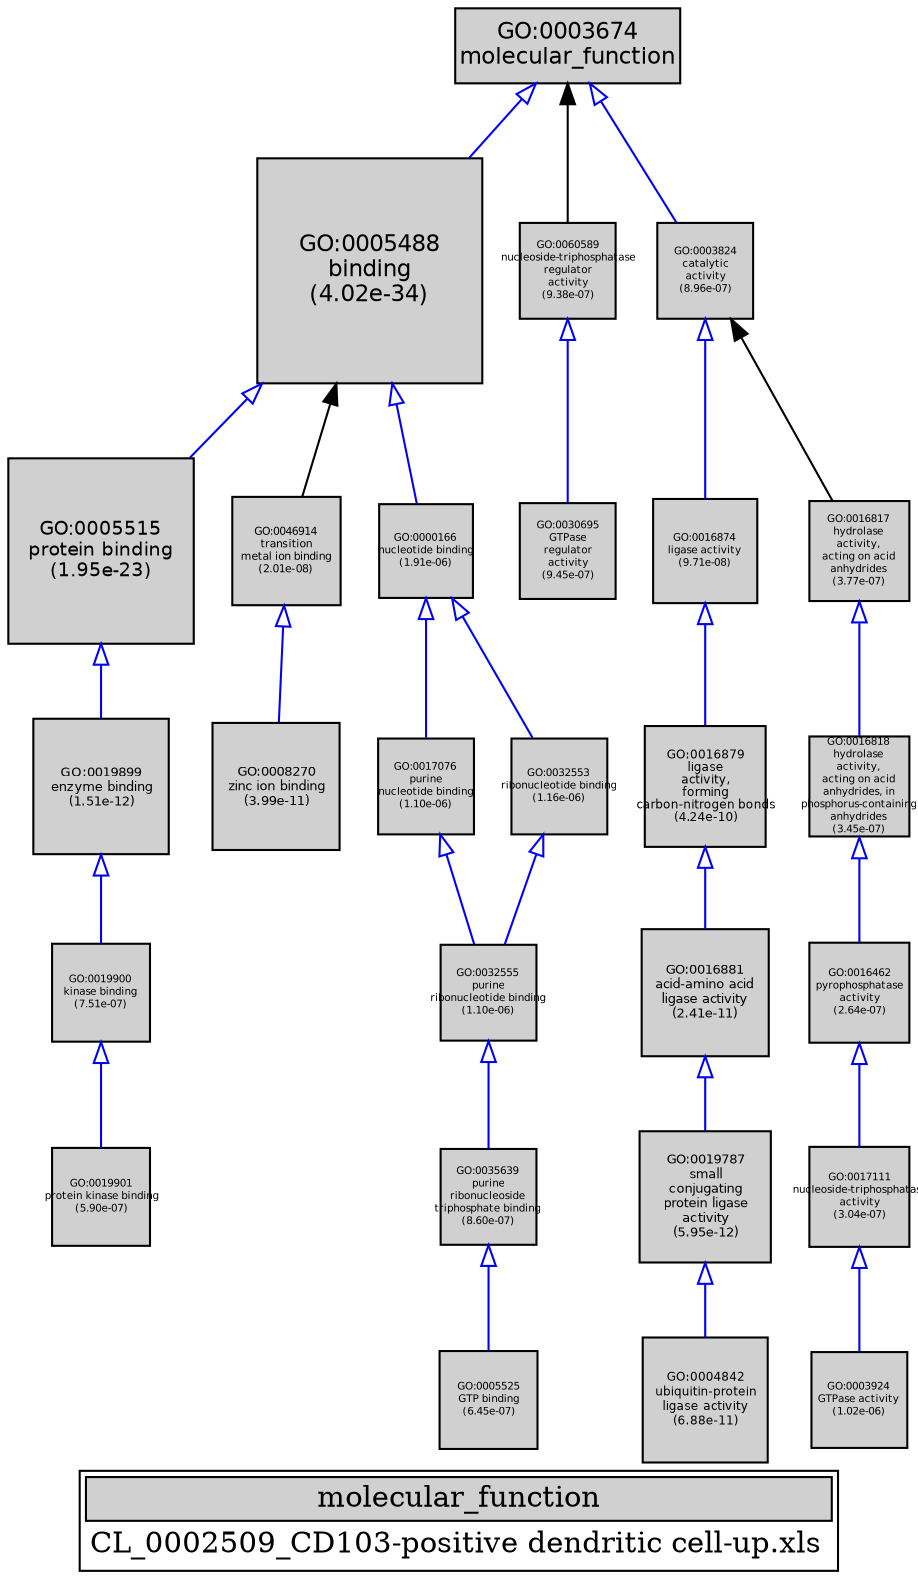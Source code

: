 digraph "molecular_function" {
graph [ bgcolor = "#FFFFFF", label = <<TABLE COLOR="black" BGCOLOR="white"><TR><TD COLSPAN="2" BGCOLOR="#D0D0D0"><FONT COLOR="black">molecular_function</FONT></TD></TR><TR><TD BORDER="0">CL_0002509_CD103-positive dendritic cell-up.xls</TD></TR></TABLE>> ];
node [ fontname = "Helvetica" ];

subgraph "nodes" {

node [ style = "filled", fixedsize = "true", width = 1, shape = "box", fontsize = 9, fillcolor = "#D0D0D0", fontcolor = "black", color = "black" ];

"GO:0019901" [ URL = "#GO:0019901", label = <<TABLE BORDER="0"><TR><TD>GO:0019901<BR/>protein kinase binding<BR/>(5.90e-07)</TD></TR></TABLE>>, width = 0.65405611368, shape = "box", fontsize = 5.0, height = 0.65405611368 ];
"GO:0003924" [ URL = "#GO:0003924", label = <<TABLE BORDER="0"><TR><TD>GO:0003924<BR/>GTPase activity<BR/>(1.02e-06)</TD></TR></TABLE>>, width = 0.641725307655, shape = "box", fontsize = 5.0, height = 0.641725307655 ];
"GO:0016462" [ URL = "#GO:0016462", label = <<TABLE BORDER="0"><TR><TD>GO:0016462<BR/>pyrophosphatase<BR/>activity<BR/>(2.64e-07)</TD></TR></TABLE>>, width = 0.671742081999, shape = "box", fontsize = 5.0, height = 0.671742081999 ];
"GO:0019899" [ URL = "#GO:0019899", label = <<TABLE BORDER="0"><TR><TD>GO:0019899<BR/>enzyme binding<BR/>(1.51e-12)</TD></TR></TABLE>>, width = 0.896027968049, shape = "box", fontsize = 6.45140136995, height = 0.896027968049 ];
"GO:0005488" [ URL = "#GO:0005488", label = <<TABLE BORDER="0"><TR><TD>GO:0005488<BR/>binding<BR/>(4.02e-34)</TD></TR></TABLE>>, width = 1.5, shape = "box", fontsize = 10.8, height = 1.5 ];
"GO:0005515" [ URL = "#GO:0005515", label = <<TABLE BORDER="0"><TR><TD>GO:0005515<BR/>protein binding<BR/>(1.95e-23)</TD></TR></TABLE>>, width = 1.23821079493, shape = "box", fontsize = 8.91511772351, height = 1.23821079493 ];
"GO:0046914" [ URL = "#GO:0046914", label = <<TABLE BORDER="0"><TR><TD>GO:0046914<BR/>transition<BR/>metal ion binding<BR/>(2.01e-08)</TD></TR></TABLE>>, width = 0.725475426569, shape = "box", fontsize = 5.22342307129, height = 0.725475426569 ];
"GO:0017076" [ URL = "#GO:0017076", label = <<TABLE BORDER="0"><TR><TD>GO:0017076<BR/>purine<BR/>nucleotide binding<BR/>(1.10e-06)</TD></TR></TABLE>>, width = 0.640032231881, shape = "box", fontsize = 5.0, height = 0.640032231881 ];
"GO:0019900" [ URL = "#GO:0019900", label = <<TABLE BORDER="0"><TR><TD>GO:0019900<BR/>kinase binding<BR/>(7.51e-07)</TD></TR></TABLE>>, width = 0.648681696009, shape = "box", fontsize = 5.0, height = 0.648681696009 ];
"GO:0019787" [ URL = "#GO:0019787", label = <<TABLE BORDER="0"><TR><TD>GO:0019787<BR/>small<BR/>conjugating<BR/>protein ligase<BR/>activity<BR/>(5.95e-12)</TD></TR></TABLE>>, width = 0.873461192126, shape = "box", fontsize = 6.28892058331, height = 0.873461192126 ];
"GO:0030695" [ URL = "#GO:0030695", label = <<TABLE BORDER="0"><TR><TD>GO:0030695<BR/>GTPase<BR/>regulator<BR/>activity<BR/>(9.45e-07)</TD></TR></TABLE>>, width = 0.643500939533, shape = "box", fontsize = 5.0, height = 0.643500939533 ];
"GO:0060589" [ URL = "#GO:0060589", label = <<TABLE BORDER="0"><TR><TD>GO:0060589<BR/>nucleoside-triphosphatase<BR/>regulator<BR/>activity<BR/>(9.38e-07)</TD></TR></TABLE>>, width = 0.643661600937, shape = "box", fontsize = 5.0, height = 0.643661600937 ];
"GO:0005525" [ URL = "#GO:0005525", label = <<TABLE BORDER="0"><TR><TD>GO:0005525<BR/>GTP binding<BR/>(6.45e-07)</TD></TR></TABLE>>, width = 0.65206925499, shape = "box", fontsize = 5.0, height = 0.65206925499 ];
"GO:0003824" [ URL = "#GO:0003824", label = <<TABLE BORDER="0"><TR><TD>GO:0003824<BR/>catalytic<BR/>activity<BR/>(8.96e-07)</TD></TR></TABLE>>, width = 0.644709230755, shape = "box", fontsize = 5.0, height = 0.644709230755 ];
"GO:0035639" [ URL = "#GO:0035639", label = <<TABLE BORDER="0"><TR><TD>GO:0035639<BR/>purine<BR/>ribonucleoside<BR/>triphosphate binding<BR/>(8.60e-07)</TD></TR></TABLE>>, width = 0.645629026265, shape = "box", fontsize = 5.0, height = 0.645629026265 ];
"GO:0016874" [ URL = "#GO:0016874", label = <<TABLE BORDER="0"><TR><TD>GO:0016874<BR/>ligase activity<BR/>(9.71e-08)</TD></TR></TABLE>>, width = 0.693097710787, shape = "box", fontsize = 5.0, height = 0.693097710787 ];
"GO:0016818" [ URL = "#GO:0016818", label = <<TABLE BORDER="0"><TR><TD>GO:0016818<BR/>hydrolase<BR/>activity,<BR/>acting on acid<BR/>anhydrides, in<BR/>phosphorus-containing<BR/>anhydrides<BR/>(3.45e-07)</TD></TR></TABLE>>, width = 0.665929572208, shape = "box", fontsize = 5.0, height = 0.665929572208 ];
"GO:0004842" [ URL = "#GO:0004842", label = <<TABLE BORDER="0"><TR><TD>GO:0004842<BR/>ubiquitin-protein<BR/>ligase activity<BR/>(6.88e-11)</TD></TR></TABLE>>, width = 0.831648462039, shape = "box", fontsize = 5.98786892668, height = 0.831648462039 ];
"GO:0016879" [ URL = "#GO:0016879", label = <<TABLE BORDER="0"><TR><TD>GO:0016879<BR/>ligase<BR/>activity,<BR/>forming<BR/>carbon-nitrogen bonds<BR/>(4.24e-10)</TD></TR></TABLE>>, width = 0.799142791744, shape = "box", fontsize = 5.75382810056, height = 0.799142791744 ];
"GO:0000166" [ URL = "#GO:0000166", label = <<TABLE BORDER="0"><TR><TD>GO:0000166<BR/>nucleotide binding<BR/>(1.91e-06)</TD></TR></TABLE>>, width = 0.627386996451, shape = "box", fontsize = 5.0, height = 0.627386996451 ];
"GO:0016817" [ URL = "#GO:0016817", label = <<TABLE BORDER="0"><TR><TD>GO:0016817<BR/>hydrolase<BR/>activity,<BR/>acting on acid<BR/>anhydrides<BR/>(3.77e-07)</TD></TR></TABLE>>, width = 0.66399786342, shape = "box", fontsize = 5.0, height = 0.66399786342 ];
"GO:0016881" [ URL = "#GO:0016881", label = <<TABLE BORDER="0"><TR><TD>GO:0016881<BR/>acid-amino acid<BR/>ligase activity<BR/>(2.41e-11)</TD></TR></TABLE>>, width = 0.849826602302, shape = "box", fontsize = 6.11875153657, height = 0.849826602302 ];
"GO:0017111" [ URL = "#GO:0017111", label = <<TABLE BORDER="0"><TR><TD>GO:0017111<BR/>nucleoside-triphosphatase<BR/>activity<BR/>(3.04e-07)</TD></TR></TABLE>>, width = 0.668670574361, shape = "box", fontsize = 5.0, height = 0.668670574361 ];
"GO:0032553" [ URL = "#GO:0032553", label = <<TABLE BORDER="0"><TR><TD>GO:0032553<BR/>ribonucleotide binding<BR/>(1.16e-06)</TD></TR></TABLE>>, width = 0.638843683888, shape = "box", fontsize = 5.0, height = 0.638843683888 ];
"GO:0032555" [ URL = "#GO:0032555", label = <<TABLE BORDER="0"><TR><TD>GO:0032555<BR/>purine<BR/>ribonucleotide binding<BR/>(1.10e-06)</TD></TR></TABLE>>, width = 0.639989797242, shape = "box", fontsize = 5.0, height = 0.639989797242 ];
"GO:0008270" [ URL = "#GO:0008270", label = <<TABLE BORDER="0"><TR><TD>GO:0008270<BR/>zinc ion binding<BR/>(3.99e-11)</TD></TR></TABLE>>, width = 0.841136643875, shape = "box", fontsize = 6.0561838359, height = 0.841136643875 ];
"GO:0003674" [ URL = "#GO:0003674", label = <<TABLE BORDER="0"><TR><TD>GO:0003674<BR/>molecular_function</TD></TR></TABLE>>, width = 1.5, shape = "box", fontsize = 10.8 ];
}
subgraph "edges" {


edge [ dir = "back", weight = 1 ];
subgraph "regulates" {


edge [ color = "cyan", arrowtail = "none" ];
subgraph "positive" {


edge [ color = "green", arrowtail = "vee" ];
}
subgraph "negative" {


edge [ color = "red", arrowtail = "tee" ];
}
}
subgraph "part_of" {


edge [ color = "purple", arrowtail = "diamond", weight = 2.5 ];
}
subgraph "is_a" {


edge [ color = "blue", arrowtail = "empty", weight = 5.0 ];
"GO:0032555" -> "GO:0035639";
"GO:0017111" -> "GO:0003924";
"GO:0000166" -> "GO:0017076";
"GO:0003674" -> "GO:0005488";
"GO:0016817" -> "GO:0016818";
"GO:0003824" -> "GO:0016874";
"GO:0016879" -> "GO:0016881";
"GO:0016874" -> "GO:0016879";
"GO:0016818" -> "GO:0016462";
"GO:0019899" -> "GO:0019900";
"GO:0005488" -> "GO:0000166";
"GO:0019900" -> "GO:0019901";
"GO:0017076" -> "GO:0032555";
"GO:0005488" -> "GO:0005515";
"GO:0016462" -> "GO:0017111";
"GO:0019787" -> "GO:0004842";
"GO:0060589" -> "GO:0030695";
"GO:0046914" -> "GO:0008270";
"GO:0003674" -> "GO:0003824";
"GO:0016881" -> "GO:0019787";
"GO:0000166" -> "GO:0032553";
"GO:0035639" -> "GO:0005525";
"GO:0032553" -> "GO:0032555";
"GO:0005515" -> "GO:0019899";
}
"GO:0005488" -> "GO:0046914";
"GO:0003674" -> "GO:0060589";
"GO:0003824" -> "GO:0016817";
}
}
